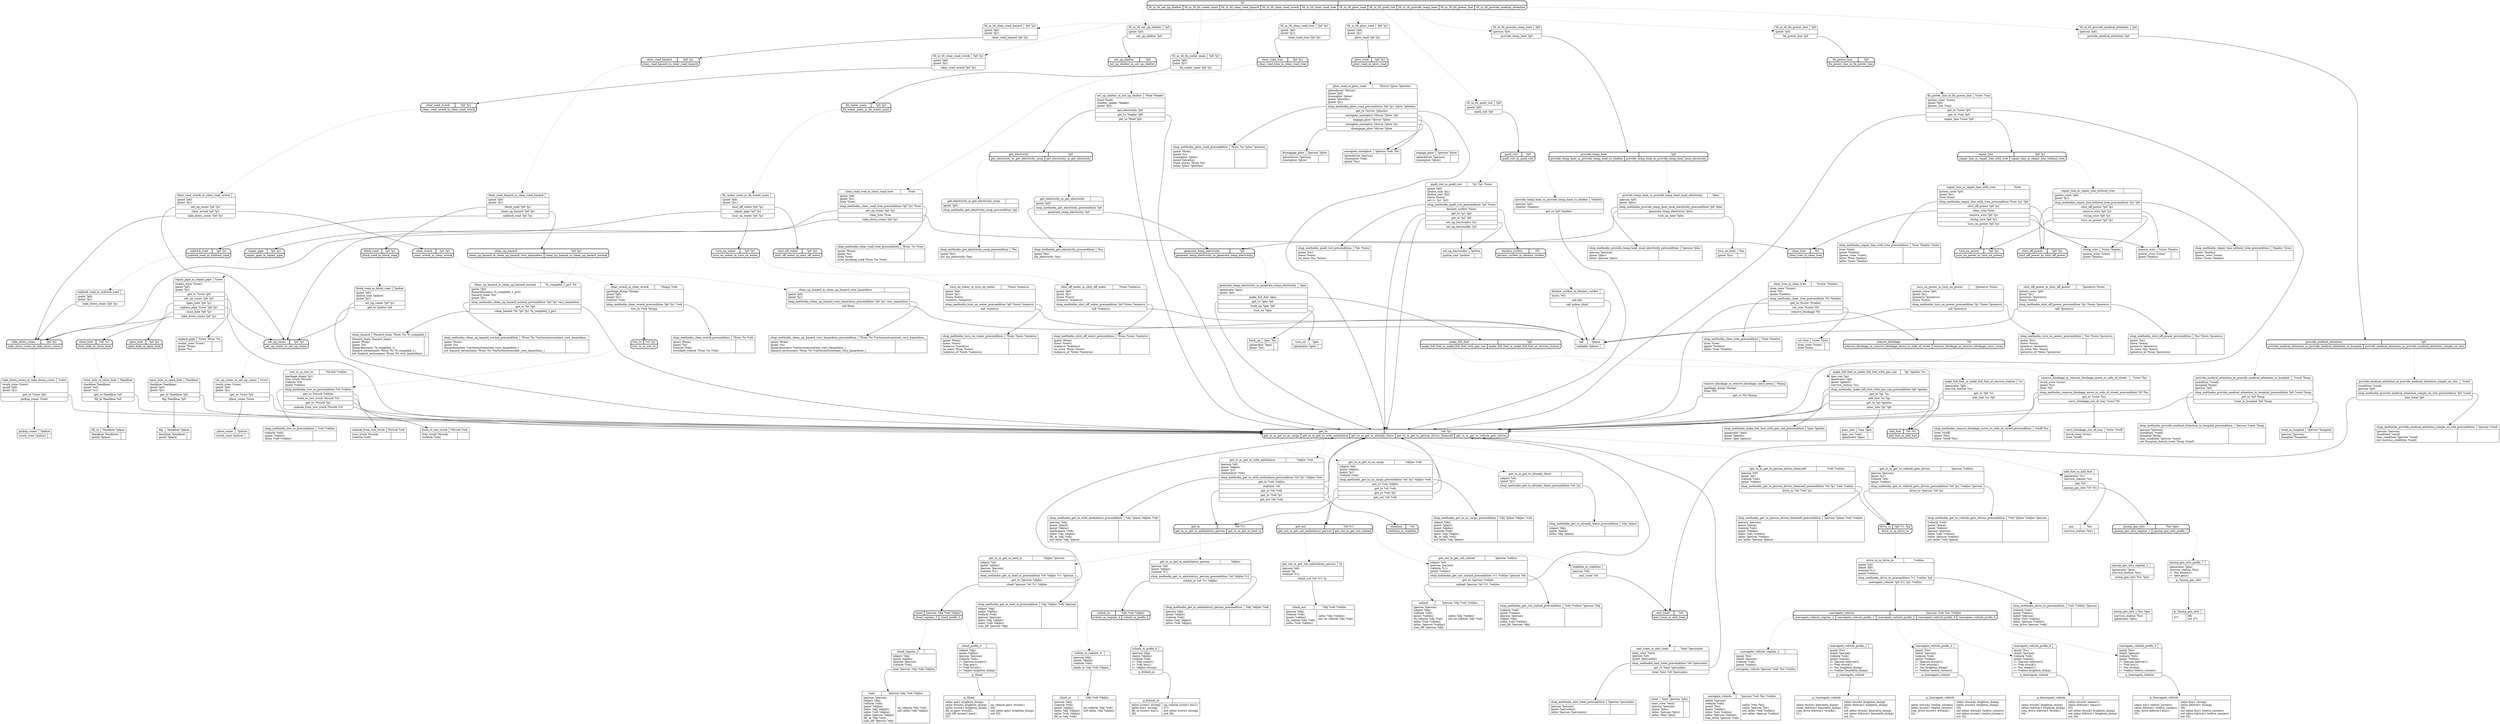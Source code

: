// Generated by Hype
digraph "somedomain" {
  nodesep=1
  ranksep=1
  // Operators
  node [shape=record]
  "navegate_snowplow" [
    label="{{\N|?person ?veh ?loc}|{(plowdriver ?person)\l(snowplow ?veh)\l(point ?loc)\l|}}"
  ]
  "engage_plow" [
    label="{{\N|?person ?plow}|{(plowdriver ?person)\l(snowplow ?plow)\l|}}"
  ]
  "disengage_plow" [
    label="{{\N|?person ?plow}|{(plowdriver ?person)\l(snowplow ?plow)\l|}}"
  ]
  "navegate_vehicle" [
    label="{{\N|?person ?veh ?loc ?vehloc}|{(adult ?person)\l(vehicle ?veh)\l(point ?loc)\l(point ?vehloc)\l(atloc ?veh ?vehloc)\l(atloc ?person ?vehloc)\l(can_drive ?person ?veh)\l|(atloc ?veh ?loc)\l(atloc ?person ?loc)\lnot (atloc ?veh ?vehloc)\lnot (atloc ?person ?vehloc)\l}}"
  ]
  "climb_in" [
    label="{{\N|?obj ?veh ?objloc}|{(person ?obj)\l(vehicle ?veh)\l(point ?objloc)\l(atloc ?obj ?objloc)\l(atloc ?veh ?objloc)\l(fit_in ?obj ?veh)\l|(in_vehicle ?obj ?veh)\lnot (atloc ?obj ?objloc)\l}}"
  ]
  "climb_out" [
    label="{{\N|?obj ?veh ?vehloc}|{(person ?obj)\l(vehicle ?veh)\l(point ?vehloc)\l(in_vehicle ?obj ?veh)\l(atloc ?veh ?vehloc)\l|(atloc ?obj ?vehloc)\lnot (in_vehicle ?obj ?veh)\l}}"
  ]
  "load" [
    label="{{\N|?person ?obj ?veh ?objloc}|{(person ?person)\l(object ?obj)\l(vehicle ?veh)\l(point ?objloc)\l(atloc ?obj ?objloc)\l(atloc ?veh ?objloc)\l(atloc ?person ?objloc)\l(fit_in ?obj ?veh)\l(can_lift ?person ?obj)\l|(in_vehicle ?obj ?veh)\lnot (atloc ?obj ?objloc)\l}}"
  ]
  "unload" [
    label="{{\N|?person ?obj ?veh ?vehloc}|{(person ?person)\l(object ?obj)\l(vehicle ?veh)\l(point ?vehloc)\l(in_vehicle ?obj ?veh)\l(atloc ?veh ?vehloc)\l(atloc ?person ?vehloc)\l(can_lift ?person ?obj)\l|(atloc ?obj ?vehloc)\lnot (in_vehicle ?obj ?veh)\l}}"
  ]
  "treat" [
    label="{{\N|?emt ?person ?ploc}|{(emt_crew ?emt)\l(person ?person)\l(point ?ploc)\l(atloc ?person ?ploc)\l(atloc ?emt ?ploc)\l|}}"
  ]
  "treat_in_hospital" [
    label="{{\N|?person ?hospital}|{(person ?person)\l(hospital ?hospital)\l|}}"
  ]
  "call" [
    label="{{\N|?place}|{(callable ?place)\l|}}"
  ]
  "remove_wire" [
    label="{{\N|?crew ?lineloc}|{(power_crew ?crew)\l(point ?lineloc)\l|}}"
  ]
  "string_wire" [
    label="{{\N|?crew ?lineloc}|{(power_crew ?crew)\l(point ?lineloc)\l|}}"
  ]
  "carry_blockage_out_of_way" [
    label="{{\N|?crew ?stuff}|{(work_crew ?crew)\l(tree ?stuff)\l|}}"
  ]
  "cut_tree" [
    label="{{\N|?crew ?tree}|{(tree_crew ?crew)\l(tree ?tree)\l|}}"
  ]
  "hook_up" [
    label="{{\N|?gen ?loc}|{(generator ?gen)\l(point ?loc)\l|}}"
  ]
  "pour_into" [
    label="{{\N|?can ?gen}|{(gas_can ?can)\l(generator ?gen)\l|}}"
  ]
  "turn_on" [
    label="{{\N|?gen}|{(generator ?gen)\l|}}"
  ]
  "pay" [
    label="{{\N|?loc}|{(service_station ?loc)\l|}}"
  ]
  "pump_gas_into" [
    label="{{\N|?loc ?gen}|{(service_station ?loc)\l(generator ?gen)\l|}}"
  ]
  "turn_on_heat" [
    label="{{\N|?loc}|{(point ?loc)\l|}}"
  ]
  "set_up_barricades" [
    label="{{\N|?police}|{(police_unit ?police)\l|}}"
  ]
  "place_cones" [
    label="{{\N|?police}|{(work_crew ?police)\l|}}"
  ]
  "pickup_cones" [
    label="{{\N|?police}|{(work_crew ?police)\l|}}"
  ]
  "hook_to_tow_truck" [
    label="{{\N|?ttruck ?veh}|{(tow_truck ?ttruck)\l(vehicle ?veh)\l|}}"
  ]
  "unhook_from_tow_truck" [
    label="{{\N|?ttruck ?veh}|{(tow_truck ?ttruck)\l(vehicle ?veh)\l|}}"
  ]
  "dig" [
    label="{{\N|?backhoe ?place}|{(backhoe ?backhoe)\l(point ?place)\l|}}"
  ]
  "fill_in" [
    label="{{\N|?backhoe ?place}|{(backhoe ?backhoe)\l(point ?place)\l|}}"
  ]
  "replace_pipe" [
    label="{{\N|?crew ?from ?to}|{(water_crew ?crew)\l(point ?from)\l(point ?to)\l|}}"
  ]
  "clean_hazard" [
    label="{{\N|?hazard_team ?from ?to ?h_compiled_1}|{(hazard_team ?hazard_team)\l(point ?from)\l(point ?to)\l(hazardousness ?h_compiled_1)\l(hazard_seriousness ?from ?to ?h_compiled_1)\lnot (hazard_seriousness ?from ?to very_hazardous)\l|}}"
  ]
  "p_1navegate_vehicle" [
    label="{{\N|}|{(atloc ttruck1 henrietta_dump)\l(atloc ttdriver1 henrietta_dump)\l(can_drive ttdriver1 ttruck1)\l(l1)\l|(atloc ttruck1 brighton_dump)\l(atloc ttdriver1 brighton_dump)\l(l2)\lnot (atloc ttruck1 henrietta_dump)\lnot (atloc ttdriver1 henrietta_dump)\lnot (l1)\l}}"
  ]
  "p_2navegate_vehicle" [
    label="{{\N|}|{(atloc wtruck1 twelve_corners)\l(atloc wcrew1 twelve_corners)\l(can_drive wcrew1 wtruck1)\l(l2)\l|(atloc wtruck1 brighton_dump)\l(atloc wcrew1 brighton_dump)\l(l3)\lnot (atloc wtruck1 twelve_corners)\lnot (atloc wcrew1 twelve_corners)\lnot (l2)\l}}"
  ]
  "p_3load" [
    label="{{\N|}|{(atloc gen1 brighton_dump)\l(atloc ttruck1 brighton_dump)\l(atloc wcrew1 brighton_dump)\l(fit_in gen1 ttruck1)\l(can_lift wcrew1 gen1)\l(l3)\l|(in_vehicle gen1 ttruck1)\l(l4)\lnot (atloc gen1 brighton_dump)\lnot (l3)\l}}"
  ]
  "p_4navegate_vehicle" [
    label="{{\N|}|{(atloc ttruck1 brighton_dump)\l(atloc ttdriver1 brighton_dump)\l(can_drive ttdriver1 ttruck1)\l(l4)\l|(atloc ttruck1 texaco1)\l(atloc ttdriver1 texaco1)\l(l5)\lnot (atloc ttruck1 brighton_dump)\lnot (atloc ttdriver1 brighton_dump)\lnot (l4)\l}}"
  ]
  "p_5navegate_vehicle" [
    label="{{\N|}|{(atloc bus1 twelve_corners)\l(atloc bdriver1 twelve_corners)\l(can_drive bdriver1 bus1)\l(l5)\l|(atloc bus1 strong)\l(atloc bdriver1 strong)\l(l6)\lnot (atloc bus1 twelve_corners)\lnot (atloc bdriver1 twelve_corners)\lnot (l5)\l}}"
  ]
  "p_6climb_in" [
    label="{{\N|}|{(atloc ccrew1 strong)\l(atloc bus1 strong)\l(fit_in ccrew1 bus1)\l(l6)\l|(in_vehicle ccrew1 bus1)\l(l7)\lnot (atloc ccrew1 strong)\lnot (l6)\l}}"
  ]
  "p_7pump_gas_into" [
    label="{{\N|}|{(l7)\l|(l8)\lnot (l7)\l}}"
  ]
  "shop_methodm_clear_road_tree_precondition" [
    label="{{\N|?from ?to ?tree}|{(point ?from)\l(point ?to)\l(tree ?tree)\l(tree_blocking_road ?from ?to ?tree)\l|}}"
  ]
  "shop_methodm_plow_road_precondition" [
    label="{{\N|?from ?to ?plow ?plowloc}|{(point ?from)\l(point ?to)\l(snowplow ?plow)\l(point ?plowloc)\l(road_snowy ?from ?to)\l(atloc ?plow ?plowloc)\l|}}"
  ]
  "shop_methodm_quell_riot_precondition" [
    label="{{\N|?loc ?town}|{(point ?loc)\l(town ?town)\l(in_town ?loc ?town)\l|}}"
  ]
  "shop_methodm_provide_temp_heat_local_electricity_precondition" [
    label="{{\N|?person ?ploc}|{(person ?person)\l(point ?ploc)\l(atloc ?person ?ploc)\l|}}"
  ]
  "shop_methodm_provide_medical_attention_in_hospital_precondition" [
    label="{{\N|?person ?cond ?hosp}|{(person ?person)\l(condition ?cond)\l(hospital ?hosp)\l(has_condition ?person ?cond)\lnot (hospital_doesnt_treat ?hosp ?cond)\l|}}"
  ]
  "shop_methodm_provide_medical_attention_simple_on_site_precondition" [
    label="{{\N|?person ?cond}|{(person ?person)\l(condition ?cond)\l(has_condition ?person ?cond)\lnot (serious_condition ?cond)\l|}}"
  ]
  "shop_methodm_clean_up_hazard_very_hazardous_precondition" [
    label="{{\N|?from ?to ?vartoconstconstant_very_hazardous_}|{(point ?from)\l(point ?to)\l(hazardousness ?vartoconstconstant_very_hazardous_)\l(hazard_seriousness ?from ?to ?vartoconstconstant_very_hazardous_)\l|}}"
  ]
  "shop_methodm_clean_up_hazard_normal_precondition" [
    label="{{\N|?from ?to ?vartoconstconstant_very_hazardous_}|{(point ?from)\l(point ?to)\l(hazardousness ?vartoconstconstant_very_hazardous_)\lnot (hazard_seriousness ?from ?to ?vartoconstconstant_very_hazardous_)\l|}}"
  ]
  "shop_methodm_get_electricity_noop_precondition" [
    label="{{\N|?loc}|{(point ?loc)\lnot (no_electricity ?loc)\l|}}"
  ]
  "shop_methodm_get_electricity_precondition" [
    label="{{\N|?loc}|{(point ?loc)\l(no_electricity ?loc)\l|}}"
  ]
  "shop_methodm_clear_wreck_precondition" [
    label="{{\N|?from ?to ?veh}|{(point ?from)\l(point ?to)\l(vehicle ?veh)\l(wrecked_vehicle ?from ?to ?veh)\l|}}"
  ]
  "shop_methodm_tow_to_precondition" [
    label="{{\N|?veh ?vehloc}|{(vehicle ?veh)\l(point ?vehloc)\l(atloc ?veh ?vehloc)\l|}}"
  ]
  "shop_methodm_clear_tree_precondition" [
    label="{{\N|?tree ?treeloc}|{(tree ?tree)\l(point ?treeloc)\l(atloc ?tree ?treeloc)\l|}}"
  ]
  "shop_methodm_remove_blockage_move_to_side_of_street_precondition" [
    label="{{\N|?stuff ?loc}|{(tree ?stuff)\l(point ?loc)\l(atloc ?stuff ?loc)\l|}}"
  ]
  "shop_methodm_make_full_fuel_with_gas_can_precondition" [
    label="{{\N|?gen ?genloc}|{(generator ?gen)\l(point ?genloc)\l(atloc ?gen ?genloc)\l|}}"
  ]
  "shop_methodm_repair_line_with_tree_precondition" [
    label="{{\N|?tree ?lineloc ?crew}|{(tree ?tree)\l(point ?lineloc)\l(power_crew ?crew)\l(atloc ?tree ?lineloc)\l(atloc ?crew ?lineloc)\l|}}"
  ]
  "shop_methodm_repair_line_without_tree_precondition" [
    label="{{\N|?lineloc ?crew}|{(point ?lineloc)\l(power_crew ?crew)\l(atloc ?crew ?lineloc)\l|}}"
  ]
  "shop_methodm_shut_off_power_precondition" [
    label="{{\N|?loc ?town ?powerco}|{(point ?loc)\l(town ?town)\l(powerco ?powerco)\l(in_town ?loc ?town)\l(powerco_of ?town ?powerco)\l|}}"
  ]
  "shop_methodm_turn_on_power_precondition" [
    label="{{\N|?loc ?town ?powerco}|{(point ?loc)\l(town ?town)\l(powerco ?powerco)\l(in_town ?loc ?town)\l(powerco_of ?town ?powerco)\l|}}"
  ]
  "shop_methodm_shut_off_water_precondition" [
    label="{{\N|?from ?town ?waterco}|{(point ?from)\l(town ?town)\l(waterco ?waterco)\l(in_town ?from ?town)\l(waterco_of ?town ?waterco)\l|}}"
  ]
  "shop_methodm_turn_on_water_precondition" [
    label="{{\N|?from ?town ?waterco}|{(point ?from)\l(town ?town)\l(waterco ?waterco)\l(in_town ?from ?town)\l(waterco_of ?town ?waterco)\l|}}"
  ]
  "shop_methodm_emt_treat_precondition" [
    label="{{\N|?person ?personloc}|{(person ?person)\l(point ?personloc)\l(atloc ?person ?personloc)\l|}}"
  ]
  "shop_methodm_get_to_already_there_precondition" [
    label="{{\N|?obj ?place}|{(object ?obj)\l(point ?place)\l(atloc ?obj ?place)\l|}}"
  ]
  "shop_methodm_get_to_person_drives_themself_precondition" [
    label="{{\N|?person ?place ?veh ?vehloc}|{(person ?person)\l(point ?place)\l(vehicle ?veh)\l(point ?vehloc)\l(atloc ?veh ?vehloc)\l(atloc ?person ?vehloc)\lnot (atloc ?person ?place)\l|}}"
  ]
  "shop_methodm_get_to_vehicle_gets_driven_precondition" [
    label="{{\N|?veh ?place ?vehloc ?person}|{(vehicle ?veh)\l(point ?place)\l(point ?vehloc)\l(person ?person)\l(atloc ?veh ?vehloc)\l(atloc ?person ?vehloc)\lnot (atloc ?veh ?place)\l|}}"
  ]
  "shop_methodm_get_to_as_cargo_precondition" [
    label="{{\N|?obj ?place ?objloc ?veh}|{(object ?obj)\l(point ?place)\l(point ?objloc)\l(vehicle ?veh)\l(atloc ?obj ?objloc)\l(fit_in ?obj ?veh)\lnot (atloc ?obj ?place)\l|}}"
  ]
  "shop_methodm_get_to_with_ambulance_precondition" [
    label="{{\N|?obj ?place ?objloc ?veh}|{(person ?obj)\l(point ?place)\l(point ?objloc)\l(ambulance ?veh)\l(atloc ?obj ?objloc)\l(fit_in ?obj ?veh)\lnot (atloc ?obj ?place)\l|}}"
  ]
  "shop_methodm_drive_to_precondition" [
    label="{{\N|?veh ?vehloc ?person}|{(vehicle ?veh)\l(point ?vehloc)\l(adult ?person)\l(atloc ?veh ?vehloc)\l(atloc ?person ?vehloc)\l(can_drive ?person ?veh)\l|}}"
  ]
  "shop_methodm_get_in_ambulatory_person_precondition" [
    label="{{\N|?obj ?objloc ?veh}|{(person ?obj)\l(point ?objloc)\l(vehicle ?veh)\l(atloc ?obj ?objloc)\l(atloc ?veh ?objloc)\l|}}"
  ]
  "shop_methodm_get_in_load_in_precondition" [
    label="{{\N|?obj ?objloc ?veh ?person}|{(object ?obj)\l(point ?objloc)\l(vehicle ?veh)\l(person ?person)\l(atloc ?obj ?objloc)\l(atloc ?veh ?objloc)\l(can_lift ?person ?obj)\l|}}"
  ]
  "shop_methodm_get_out_unload_precondition" [
    label="{{\N|?veh ?vehloc ?person ?obj}|{(vehicle ?veh)\l(point ?vehloc)\l(person ?person)\l(object ?obj)\l(atloc ?veh ?vehloc)\l(can_lift ?person ?obj)\l|}}"
  ]
  // Methods
  node [shape=Mrecord]
  "tlt" [
    style=bold
    label="{{\N|}|{<0>tlt_m_tlt_set_up_shelter|<1>tlt_m_tlt_fix_water_main|<2>tlt_m_tlt_clear_road_hazard|<3>tlt_m_tlt_clear_road_wreck|<4>tlt_m_tlt_clear_road_tree|<5>tlt_m_tlt_plow_road|<6>tlt_m_tlt_quell_riot|<7>tlt_m_tlt_provide_temp_heat|<8>tlt_m_tlt_fix_power_line|<9>tlt_m_tlt_provide_medical_attention}}"
  ]
  "tlt_m_tlt_set_up_shelter" [
    label="{{\N|?p0}|(point ?p0)\l|<0>set_up_shelter ?p0}"
  ]
  "tlt":0 -> "tlt_m_tlt_set_up_shelter" [style=dotted]
  "tlt_m_tlt_set_up_shelter":0 -> "set_up_shelter"
  "tlt_m_tlt_fix_water_main" [
    label="{{\N|?p0 ?p1}|(point ?p0)\l(point ?p1)\l|<0>fix_water_main ?p0 ?p1}"
  ]
  "tlt":1 -> "tlt_m_tlt_fix_water_main" [style=dotted]
  "tlt_m_tlt_fix_water_main":0 -> "fix_water_main"
  "tlt_m_tlt_clear_road_hazard" [
    label="{{\N|?p0 ?p1}|(point ?p0)\l(point ?p1)\l|<0>clear_road_hazard ?p0 ?p1}"
  ]
  "tlt":2 -> "tlt_m_tlt_clear_road_hazard" [style=dotted]
  "tlt_m_tlt_clear_road_hazard":0 -> "clear_road_hazard"
  "tlt_m_tlt_clear_road_wreck" [
    label="{{\N|?p0 ?p1}|(point ?p0)\l(point ?p1)\l|<0>clear_road_wreck ?p0 ?p1}"
  ]
  "tlt":3 -> "tlt_m_tlt_clear_road_wreck" [style=dotted]
  "tlt_m_tlt_clear_road_wreck":0 -> "clear_road_wreck"
  "tlt_m_tlt_clear_road_tree" [
    label="{{\N|?p0 ?p1}|(point ?p0)\l(point ?p1)\l|<0>clear_road_tree ?p0 ?p1}"
  ]
  "tlt":4 -> "tlt_m_tlt_clear_road_tree" [style=dotted]
  "tlt_m_tlt_clear_road_tree":0 -> "clear_road_tree"
  "tlt_m_tlt_plow_road" [
    label="{{\N|?p0 ?p1}|(point ?p0)\l(point ?p1)\l|<0>plow_road ?p0 ?p1}"
  ]
  "tlt":5 -> "tlt_m_tlt_plow_road" [style=dotted]
  "tlt_m_tlt_plow_road":0 -> "plow_road"
  "tlt_m_tlt_quell_riot" [
    label="{{\N|?p0}|(point ?p0)\l|<0>quell_riot ?p0}"
  ]
  "tlt":6 -> "tlt_m_tlt_quell_riot" [style=dotted]
  "tlt_m_tlt_quell_riot":0 -> "quell_riot"
  "tlt_m_tlt_provide_temp_heat" [
    label="{{\N|?p0}|(person ?p0)\l|<0>provide_temp_heat ?p0}"
  ]
  "tlt":7 -> "tlt_m_tlt_provide_temp_heat" [style=dotted]
  "tlt_m_tlt_provide_temp_heat":0 -> "provide_temp_heat"
  "tlt_m_tlt_fix_power_line" [
    label="{{\N|?p0}|(point ?p0)\l|<0>fix_power_line ?p0}"
  ]
  "tlt":8 -> "tlt_m_tlt_fix_power_line" [style=dotted]
  "tlt_m_tlt_fix_power_line":0 -> "fix_power_line"
  "tlt_m_tlt_provide_medical_attention" [
    label="{{\N|?p0}|(person ?p0)\l|<0>provide_medical_attention ?p0}"
  ]
  "tlt":9 -> "tlt_m_tlt_provide_medical_attention" [style=dotted]
  "tlt_m_tlt_provide_medical_attention":0 -> "provide_medical_attention"
  "set_up_shelter" [
    style=bold
    label="{{\N|?p0}|{<0>set_up_shelter_m_set_up_shelter}}"
  ]
  "set_up_shelter_m_set_up_shelter" [
    label="{{\N|?food ?leader}|(food ?food)\l(shelter_leader ?leader)\l(point ?p0)\l|<0>get_electricity ?p0|<1>get_to ?leader ?p0|<2>get_to ?food ?p0}"
  ]
  "set_up_shelter":0 -> "set_up_shelter_m_set_up_shelter" [style=dotted]
  "set_up_shelter_m_set_up_shelter":0 -> "get_electricity"
  "set_up_shelter_m_set_up_shelter":1 -> "get_to"
  "set_up_shelter_m_set_up_shelter":2 -> "get_to"
  "fix_water_main" [
    style=bold
    label="{{\N|?p0 ?p1}|{<0>fix_water_main_m_fix_water_main}}"
  ]
  "fix_water_main_m_fix_water_main" [
    label="{{\N|}|(point ?p0)\l(point ?p1)\l|<0>shut_off_water ?p0 ?p1|<1>repair_pipe ?p0 ?p1|<2>turn_on_water ?p0 ?p1}"
  ]
  "fix_water_main":0 -> "fix_water_main_m_fix_water_main" [style=dotted]
  "fix_water_main_m_fix_water_main":0 -> "shut_off_water"
  "fix_water_main_m_fix_water_main":1 -> "repair_pipe"
  "fix_water_main_m_fix_water_main":2 -> "turn_on_water"
  "clear_road_hazard" [
    style=bold
    label="{{\N|?p0 ?p1}|{<0>clear_road_hazard_m_clear_road_hazard}}"
  ]
  "clear_road_hazard_m_clear_road_hazard" [
    label="{{\N|}|(point ?p0)\l(point ?p1)\l|<0>block_road ?p0 ?p1|<1>clean_up_hazard ?p0 ?p1|<2>unblock_road ?p0 ?p1}"
  ]
  "clear_road_hazard":0 -> "clear_road_hazard_m_clear_road_hazard" [style=dotted]
  "clear_road_hazard_m_clear_road_hazard":0 -> "block_road"
  "clear_road_hazard_m_clear_road_hazard":1 -> "clean_up_hazard"
  "clear_road_hazard_m_clear_road_hazard":2 -> "unblock_road"
  "clear_road_wreck" [
    style=bold
    label="{{\N|?p0 ?p1}|{<0>clear_road_wreck_m_clear_road_wreck}}"
  ]
  "clear_road_wreck_m_clear_road_wreck" [
    label="{{\N|}|(point ?p0)\l(point ?p1)\l|<0>set_up_cones ?p0 ?p1|<1>clear_wreck ?p0 ?p1|<2>take_down_cones ?p0 ?p1}"
  ]
  "clear_road_wreck":0 -> "clear_road_wreck_m_clear_road_wreck" [style=dotted]
  "clear_road_wreck_m_clear_road_wreck":0 -> "set_up_cones"
  "clear_road_wreck_m_clear_road_wreck":1 -> "clear_wreck"
  "clear_road_wreck_m_clear_road_wreck":2 -> "take_down_cones"
  "clear_road_tree" [
    style=bold
    label="{{\N|?p0 ?p1}|{<0>clear_road_tree_m_clear_road_tree}}"
  ]
  "clear_road_tree_m_clear_road_tree" [
    label="{{\N|?tree}|(point ?p0)\l(point ?p1)\l(tree ?tree)\l|<0>shop_methodm_clear_road_tree_precondition ?p0 ?p1 ?tree|<1>set_up_cones ?p0 ?p1|<2>clear_tree ?tree|<3>take_down_cones ?p0 ?p1}"
  ]
  "clear_road_tree":0 -> "clear_road_tree_m_clear_road_tree" [style=dotted]
  "clear_road_tree_m_clear_road_tree":0 -> "shop_methodm_clear_road_tree_precondition"
  "clear_road_tree_m_clear_road_tree":1 -> "set_up_cones"
  "clear_road_tree_m_clear_road_tree":2 -> "clear_tree"
  "clear_road_tree_m_clear_road_tree":3 -> "take_down_cones"
  "plow_road" [
    style=bold
    label="{{\N|?p0 ?p1}|{<0>plow_road_m_plow_road}}"
  ]
  "plow_road_m_plow_road" [
    label="{{\N|?driver ?plow ?plowloc}|(plowdriver ?driver)\l(point ?p0)\l(snowplow ?plow)\l(point ?plowloc)\l(point ?p1)\l|<0>shop_methodm_plow_road_precondition ?p0 ?p1 ?plow ?plowloc|<1>get_to ?driver ?plowloc|<2>navegate_snowplow ?driver ?plow ?p0|<3>engage_plow ?driver ?plow|<4>navegate_snowplow ?driver ?plow ?p1|<5>disengage_plow ?driver ?plow}"
  ]
  "plow_road":0 -> "plow_road_m_plow_road" [style=dotted]
  "plow_road_m_plow_road":0 -> "shop_methodm_plow_road_precondition"
  "plow_road_m_plow_road":1 -> "get_to"
  "plow_road_m_plow_road":2 -> "navegate_snowplow"
  "plow_road_m_plow_road":3 -> "engage_plow"
  "plow_road_m_plow_road":4 -> "navegate_snowplow"
  "plow_road_m_plow_road":5 -> "disengage_plow"
  "quell_riot" [
    style=bold
    label="{{\N|?p0}|{<0>quell_riot_m_quell_riot}}"
  ]
  "quell_riot_m_quell_riot" [
    label="{{\N|?p1 ?p2 ?town}|(point ?p0)\l(police_unit ?p1)\l(police_unit ?p2)\l(town ?town)\lnot (= ?p1 ?p2)\l|<0>shop_methodm_quell_riot_precondition ?p0 ?town|<1>declare_curfew ?town|<2>get_to ?p1 ?p0|<3>get_to ?p2 ?p0|<4>set_up_barricades ?p1|<5>set_up_barricades ?p2}"
  ]
  "quell_riot":0 -> "quell_riot_m_quell_riot" [style=dotted]
  "quell_riot_m_quell_riot":0 -> "shop_methodm_quell_riot_precondition"
  "quell_riot_m_quell_riot":1 -> "declare_curfew"
  "quell_riot_m_quell_riot":2 -> "get_to"
  "quell_riot_m_quell_riot":3 -> "get_to"
  "quell_riot_m_quell_riot":4 -> "set_up_barricades"
  "quell_riot_m_quell_riot":5 -> "set_up_barricades"
  "provide_temp_heat" [
    style=bold
    label="{{\N|?p0}|{<0>provide_temp_heat_m_provide_temp_heat_to_shelter|<1>provide_temp_heat_m_provide_temp_heat_local_electricity}}"
  ]
  "provide_temp_heat_m_provide_temp_heat_to_shelter" [
    label="{{\N|?shelter}|(person ?p0)\l(shelter ?shelter)\l|<0>get_to ?p0 ?shelter}"
  ]
  "provide_temp_heat":0 -> "provide_temp_heat_m_provide_temp_heat_to_shelter" [style=dotted]
  "provide_temp_heat_m_provide_temp_heat_to_shelter":0 -> "get_to"
  "provide_temp_heat_m_provide_temp_heat_local_electricity" [
    label="{{\N|?ploc}|(person ?p0)\l(point ?ploc)\l|<0>shop_methodm_provide_temp_heat_local_electricity_precondition ?p0 ?ploc|<1>generate_temp_electricity ?ploc|<2>turn_on_heat ?ploc}"
  ]
  "provide_temp_heat":1 -> "provide_temp_heat_m_provide_temp_heat_local_electricity" [style=dotted]
  "provide_temp_heat_m_provide_temp_heat_local_electricity":0 -> "shop_methodm_provide_temp_heat_local_electricity_precondition"
  "provide_temp_heat_m_provide_temp_heat_local_electricity":1 -> "generate_temp_electricity"
  "provide_temp_heat_m_provide_temp_heat_local_electricity":2 -> "turn_on_heat"
  "fix_power_line" [
    style=bold
    label="{{\N|?p0}|{<0>fix_power_line_m_fix_power_line}}"
  ]
  "fix_power_line_m_fix_power_line" [
    label="{{\N|?crew ?van}|(power_crew ?crew)\l(point ?p0)\l(power_van ?van)\l|<0>get_to ?crew ?p0|<1>get_to ?van ?p0|<2>repair_line ?crew ?p0}"
  ]
  "fix_power_line":0 -> "fix_power_line_m_fix_power_line" [style=dotted]
  "fix_power_line_m_fix_power_line":0 -> "get_to"
  "fix_power_line_m_fix_power_line":1 -> "get_to"
  "fix_power_line_m_fix_power_line":2 -> "repair_line"
  "provide_medical_attention" [
    style=bold
    label="{{\N|?p0}|{<0>provide_medical_attention_m_provide_medical_attention_in_hospital|<1>provide_medical_attention_m_provide_medical_attention_simple_on_site}}"
  ]
  "provide_medical_attention_m_provide_medical_attention_in_hospital" [
    label="{{\N|?cond ?hosp}|(condition ?cond)\l(hospital ?hosp)\l(person ?p0)\l|<0>shop_methodm_provide_medical_attention_in_hospital_precondition ?p0 ?cond ?hosp|<1>get_to ?p0 ?hosp|<2>treat_in_hospital ?p0 ?hosp}"
  ]
  "provide_medical_attention":0 -> "provide_medical_attention_m_provide_medical_attention_in_hospital" [style=dotted]
  "provide_medical_attention_m_provide_medical_attention_in_hospital":0 -> "shop_methodm_provide_medical_attention_in_hospital_precondition"
  "provide_medical_attention_m_provide_medical_attention_in_hospital":1 -> "get_to"
  "provide_medical_attention_m_provide_medical_attention_in_hospital":2 -> "treat_in_hospital"
  "provide_medical_attention_m_provide_medical_attention_simple_on_site" [
    label="{{\N|?cond}|(condition ?cond)\l(person ?p0)\l|<0>shop_methodm_provide_medical_attention_simple_on_site_precondition ?p0 ?cond|<1>emt_treat ?p0}"
  ]
  "provide_medical_attention":1 -> "provide_medical_attention_m_provide_medical_attention_simple_on_site" [style=dotted]
  "provide_medical_attention_m_provide_medical_attention_simple_on_site":0 -> "shop_methodm_provide_medical_attention_simple_on_site_precondition"
  "provide_medical_attention_m_provide_medical_attention_simple_on_site":1 -> "emt_treat"
  "turn_on_power" [
    style=bold
    label="{{\N|?p0 ?p1}|{<0>turn_on_power_m_turn_on_power}}"
  ]
  "turn_on_power_m_turn_on_power" [
    label="{{\N|?powerco ?town}|(power_crew ?p0)\l(point ?p1)\l(powerco ?powerco)\l(town ?town)\l|<0>shop_methodm_turn_on_power_precondition ?p1 ?town ?powerco|<1>call ?powerco}"
  ]
  "turn_on_power":0 -> "turn_on_power_m_turn_on_power" [style=dotted]
  "turn_on_power_m_turn_on_power":0 -> "shop_methodm_turn_on_power_precondition"
  "turn_on_power_m_turn_on_power":1 -> "call"
  "clear_tree" [
    style=bold
    label="{{\N|?t0}|{<0>clear_tree_m_clear_tree}}"
  ]
  "clear_tree_m_clear_tree" [
    label="{{\N|?tcrew ?treeloc}|(tree_crew ?tcrew)\l(tree ?t0)\l(point ?treeloc)\l|<0>shop_methodm_clear_tree_precondition ?t0 ?treeloc|<1>get_to ?tcrew ?treeloc|<2>cut_tree ?tcrew ?t0|<3>remove_blockage ?t0}"
  ]
  "clear_tree":0 -> "clear_tree_m_clear_tree" [style=dotted]
  "clear_tree_m_clear_tree":0 -> "shop_methodm_clear_tree_precondition"
  "clear_tree_m_clear_tree":1 -> "get_to"
  "clear_tree_m_clear_tree":2 -> "cut_tree"
  "clear_tree_m_clear_tree":3 -> "remove_blockage"
  "close_hole" [
    style=bold
    label="{{\N|?u0 ?u1}|{<0>close_hole_m_close_hole}}"
  ]
  "close_hole_m_close_hole" [
    label="{{\N|?backhoe}|(backhoe ?backhoe)\l(point ?u0)\l(point ?u1)\l|<0>get_to ?backhoe ?u0|<1>fill_in ?backhoe ?u0}"
  ]
  "close_hole":0 -> "close_hole_m_close_hole" [style=dotted]
  "close_hole_m_close_hole":0 -> "get_to"
  "close_hole_m_close_hole":1 -> "fill_in"
  "clear_wreck" [
    style=bold
    label="{{\N|?p0 ?p1}|{<0>clear_wreck_m_clear_wreck}}"
  ]
  "clear_wreck_m_clear_wreck" [
    label="{{\N|?dump ?veh}|(garbage_dump ?dump)\l(point ?p0)\l(point ?p1)\l(vehicle ?veh)\l|<0>shop_methodm_clear_wreck_precondition ?p0 ?p1 ?veh|<1>tow_to ?veh ?dump}"
  ]
  "clear_wreck":0 -> "clear_wreck_m_clear_wreck" [style=dotted]
  "clear_wreck_m_clear_wreck":0 -> "shop_methodm_clear_wreck_precondition"
  "clear_wreck_m_clear_wreck":1 -> "tow_to"
  "set_up_cones" [
    style=bold
    label="{{\N|?p0 ?p1}|{<0>set_up_cones_m_set_up_cones}}"
  ]
  "set_up_cones_m_set_up_cones" [
    label="{{\N|?crew}|(work_crew ?crew)\l(point ?p0)\l(point ?p1)\l|<0>get_to ?crew ?p0|<1>place_cones ?crew}"
  ]
  "set_up_cones":0 -> "set_up_cones_m_set_up_cones" [style=dotted]
  "set_up_cones_m_set_up_cones":0 -> "get_to"
  "set_up_cones_m_set_up_cones":1 -> "place_cones"
  "get_in" [
    style=bold
    label="{{\N|?o0 ?v1}|{<0>get_in_m_get_in_ambulatory_person|<1>get_in_m_get_in_load_in}}"
  ]
  "get_in_m_get_in_ambulatory_person" [
    label="{{\N|?objloc}|(person ?o0)\l(point ?objloc)\l(vehicle ?v1)\l|<0>shop_methodm_get_in_ambulatory_person_precondition ?o0 ?objloc ?v1|<1>cclimb_in ?o0 ?v1 ?objloc}"
  ]
  "get_in":0 -> "get_in_m_get_in_ambulatory_person" [style=dotted]
  "get_in_m_get_in_ambulatory_person":0 -> "shop_methodm_get_in_ambulatory_person_precondition"
  "get_in_m_get_in_ambulatory_person":1 -> "cclimb_in"
  "get_in_m_get_in_load_in" [
    label="{{\N|?objloc ?person}|(object ?o0)\l(point ?objloc)\l(person ?person)\l(vehicle ?v1)\l|<0>shop_methodm_get_in_load_in_precondition ?o0 ?objloc ?v1 ?person|<1>get_to ?person ?objloc|<2>cload ?person ?o0 ?v1 ?objloc}"
  ]
  "get_in":1 -> "get_in_m_get_in_load_in" [style=dotted]
  "get_in_m_get_in_load_in":0 -> "shop_methodm_get_in_load_in_precondition"
  "get_in_m_get_in_load_in":1 -> "get_to"
  "get_in_m_get_in_load_in":2 -> "cload"
  "get_to" [
    style=bold
    label="{{\N|?o0 ?p1}|{<0>get_to_m_get_to_as_cargo|<1>get_to_m_get_to_with_ambulance|<2>get_to_m_get_to_already_there|<3>get_to_m_get_to_person_drives_themself|<4>get_to_m_get_to_vehicle_gets_driven}}"
  ]
  "get_to_m_get_to_as_cargo" [
    label="{{\N|?objloc ?veh}|(object ?o0)\l(point ?objloc)\l(point ?p1)\l(vehicle ?veh)\l|<0>shop_methodm_get_to_as_cargo_precondition ?o0 ?p1 ?objloc ?veh|<1>get_to ?veh ?objloc|<2>get_in ?o0 ?veh|<3>get_to ?veh ?p1|<4>get_out ?o0 ?veh}"
  ]
  "get_to":0 -> "get_to_m_get_to_as_cargo" [style=dotted]
  "get_to_m_get_to_as_cargo":0 -> "shop_methodm_get_to_as_cargo_precondition"
  "get_to_m_get_to_as_cargo":1 -> "get_to"
  "get_to_m_get_to_as_cargo":2 -> "get_in"
  "get_to_m_get_to_as_cargo":3 -> "get_to"
  "get_to_m_get_to_as_cargo":4 -> "get_out"
  "get_to_m_get_to_with_ambulance" [
    label="{{\N|?objloc ?veh}|(person ?o0)\l(point ?objloc)\l(point ?p1)\l(ambulance ?veh)\l|<0>shop_methodm_get_to_with_ambulance_precondition ?o0 ?p1 ?objloc ?veh|<1>get_to ?veh ?objloc|<2>stabilize ?o0|<3>get_in ?o0 ?veh|<4>get_to ?veh ?p1|<5>get_out ?o0 ?veh}"
  ]
  "get_to":1 -> "get_to_m_get_to_with_ambulance" [style=dotted]
  "get_to_m_get_to_with_ambulance":0 -> "shop_methodm_get_to_with_ambulance_precondition"
  "get_to_m_get_to_with_ambulance":1 -> "get_to"
  "get_to_m_get_to_with_ambulance":2 -> "stabilize"
  "get_to_m_get_to_with_ambulance":3 -> "get_in"
  "get_to_m_get_to_with_ambulance":4 -> "get_to"
  "get_to_m_get_to_with_ambulance":5 -> "get_out"
  "get_to_m_get_to_already_there" [
    label="{{\N|}|(object ?o0)\l(point ?p1)\l|<0>shop_methodm_get_to_already_there_precondition ?o0 ?p1}"
  ]
  "get_to":2 -> "get_to_m_get_to_already_there" [style=dotted]
  "get_to_m_get_to_already_there":0 -> "shop_methodm_get_to_already_there_precondition"
  "get_to_m_get_to_person_drives_themself" [
    label="{{\N|?veh ?vehloc}|(person ?o0)\l(point ?p1)\l(vehicle ?veh)\l(point ?vehloc)\l|<0>shop_methodm_get_to_person_drives_themself_precondition ?o0 ?p1 ?veh ?vehloc|<1>drive_to ?o0 ?veh ?p1}"
  ]
  "get_to":3 -> "get_to_m_get_to_person_drives_themself" [style=dotted]
  "get_to_m_get_to_person_drives_themself":0 -> "shop_methodm_get_to_person_drives_themself_precondition"
  "get_to_m_get_to_person_drives_themself":1 -> "drive_to"
  "get_to_m_get_to_vehicle_gets_driven" [
    label="{{\N|?person ?vehloc}|(person ?person)\l(point ?p1)\l(vehicle ?o0)\l(point ?vehloc)\l|<0>shop_methodm_get_to_vehicle_gets_driven_precondition ?o0 ?p1 ?vehloc ?person|<1>drive_to ?person ?o0 ?p1}"
  ]
  "get_to":4 -> "get_to_m_get_to_vehicle_gets_driven" [style=dotted]
  "get_to_m_get_to_vehicle_gets_driven":0 -> "shop_methodm_get_to_vehicle_gets_driven_precondition"
  "get_to_m_get_to_vehicle_gets_driven":1 -> "drive_to"
  "remove_blockage" [
    style=bold
    label="{{\N|?t0}|{<0>remove_blockage_m_remove_blockage_move_to_side_of_street|<1>remove_blockage_m_remove_blockage_carry_away}}"
  ]
  "remove_blockage_m_remove_blockage_move_to_side_of_street" [
    label="{{\N|?crew ?loc}|(work_crew ?crew)\l(point ?loc)\l(tree ?t0)\l|<0>shop_methodm_remove_blockage_move_to_side_of_street_precondition ?t0 ?loc|<1>get_to ?crew ?loc|<2>carry_blockage_out_of_way ?crew ?t0}"
  ]
  "remove_blockage":0 -> "remove_blockage_m_remove_blockage_move_to_side_of_street" [style=dotted]
  "remove_blockage_m_remove_blockage_move_to_side_of_street":0 -> "shop_methodm_remove_blockage_move_to_side_of_street_precondition"
  "remove_blockage_m_remove_blockage_move_to_side_of_street":1 -> "get_to"
  "remove_blockage_m_remove_blockage_move_to_side_of_street":2 -> "carry_blockage_out_of_way"
  "remove_blockage_m_remove_blockage_carry_away" [
    label="{{\N|?dump}|(garbage_dump ?dump)\l(tree ?t0)\l|<0>get_to ?t0 ?dump}"
  ]
  "remove_blockage":1 -> "remove_blockage_m_remove_blockage_carry_away" [style=dotted]
  "remove_blockage_m_remove_blockage_carry_away":0 -> "get_to"
  "block_road" [
    style=bold
    label="{{\N|?p0 ?p1}|{<0>block_road_m_block_road}}"
  ]
  "block_road_m_block_road" [
    label="{{\N|?police}|(point ?p0)\l(police_unit ?police)\l(point ?p1)\l|<0>set_up_cones ?p0 ?p1|<1>get_to ?police ?p0}"
  ]
  "block_road":0 -> "block_road_m_block_road" [style=dotted]
  "block_road_m_block_road":0 -> "set_up_cones"
  "block_road_m_block_road":1 -> "get_to"
  "take_down_cones" [
    style=bold
    label="{{\N|?p0 ?p1}|{<0>take_down_cones_m_take_down_cones}}"
  ]
  "take_down_cones_m_take_down_cones" [
    label="{{\N|?crew}|(work_crew ?crew)\l(point ?p0)\l(point ?p1)\l|<0>get_to ?crew ?p0|<1>pickup_cones ?crew}"
  ]
  "take_down_cones":0 -> "take_down_cones_m_take_down_cones" [style=dotted]
  "take_down_cones_m_take_down_cones":0 -> "get_to"
  "take_down_cones_m_take_down_cones":1 -> "pickup_cones"
  "shut_off_power" [
    style=bold
    label="{{\N|?p0 ?p1}|{<0>shut_off_power_m_shut_off_power}}"
  ]
  "shut_off_power_m_shut_off_power" [
    label="{{\N|?powerco ?town}|(power_crew ?p0)\l(point ?p1)\l(powerco ?powerco)\l(town ?town)\l|<0>shop_methodm_shut_off_power_precondition ?p1 ?town ?powerco|<1>call ?powerco}"
  ]
  "shut_off_power":0 -> "shut_off_power_m_shut_off_power" [style=dotted]
  "shut_off_power_m_shut_off_power":0 -> "shop_methodm_shut_off_power_precondition"
  "shut_off_power_m_shut_off_power":1 -> "call"
  "open_hole" [
    style=bold
    label="{{\N|?p0 ?p1}|{<0>open_hole_m_open_hole}}"
  ]
  "open_hole_m_open_hole" [
    label="{{\N|?backhoe}|(backhoe ?backhoe)\l(point ?p0)\l(point ?p1)\l|<0>get_to ?backhoe ?p0|<1>dig ?backhoe ?p0}"
  ]
  "open_hole":0 -> "open_hole_m_open_hole" [style=dotted]
  "open_hole_m_open_hole":0 -> "get_to"
  "open_hole_m_open_hole":1 -> "dig"
  "declare_curfew" [
    style=bold
    label="{{\N|?t0}|{<0>declare_curfew_m_declare_curfew}}"
  ]
  "declare_curfew_m_declare_curfew" [
    label="{{\N|}|(town ?t0)\l|<0>call ebs|<1>call police_chief}"
  ]
  "declare_curfew":0 -> "declare_curfew_m_declare_curfew" [style=dotted]
  "declare_curfew_m_declare_curfew":0 -> "call"
  "declare_curfew_m_declare_curfew":1 -> "call"
  "turn_on_water" [
    style=bold
    label="{{\N|?p0 ?p1}|{<0>turn_on_water_m_turn_on_water}}"
  ]
  "turn_on_water_m_turn_on_water" [
    label="{{\N|?town ?waterco}|(point ?p0)\l(point ?p1)\l(town ?town)\l(waterco ?waterco)\l|<0>shop_methodm_turn_on_water_precondition ?p0 ?town ?waterco|<1>call ?waterco}"
  ]
  "turn_on_water":0 -> "turn_on_water_m_turn_on_water" [style=dotted]
  "turn_on_water_m_turn_on_water":0 -> "shop_methodm_turn_on_water_precondition"
  "turn_on_water_m_turn_on_water":1 -> "call"
  "shut_off_water" [
    style=bold
    label="{{\N|?p0 ?p1}|{<0>shut_off_water_m_shut_off_water}}"
  ]
  "shut_off_water_m_shut_off_water" [
    label="{{\N|?town ?waterco}|(point ?p0)\l(point ?p1)\l(town ?town)\l(waterco ?waterco)\l|<0>shop_methodm_shut_off_water_precondition ?p0 ?town ?waterco|<1>call ?waterco}"
  ]
  "shut_off_water":0 -> "shut_off_water_m_shut_off_water" [style=dotted]
  "shut_off_water_m_shut_off_water":0 -> "shop_methodm_shut_off_water_precondition"
  "shut_off_water_m_shut_off_water":1 -> "call"
  "clean_up_hazard" [
    style=bold
    label="{{\N|?p0 ?p1}|{<0>clean_up_hazard_m_clean_up_hazard_very_hazardous|<1>clean_up_hazard_m_clean_up_hazard_normal}}"
  ]
  "clean_up_hazard_m_clean_up_hazard_very_hazardous" [
    label="{{\N|}|(point ?p0)\l(point ?p1)\l|<0>shop_methodm_clean_up_hazard_very_hazardous_precondition ?p0 ?p1 very_hazardous|<1>call fema}"
  ]
  "clean_up_hazard":0 -> "clean_up_hazard_m_clean_up_hazard_very_hazardous" [style=dotted]
  "clean_up_hazard_m_clean_up_hazard_very_hazardous":0 -> "shop_methodm_clean_up_hazard_very_hazardous_precondition"
  "clean_up_hazard_m_clean_up_hazard_very_hazardous":1 -> "call"
  "clean_up_hazard_m_clean_up_hazard_normal" [
    label="{{\N|?h_compiled_1_ps3 ?ht}|(point ?p0)\l(hazardousness ?h_compiled_1_ps3)\l(hazard_team ?ht)\l(point ?p1)\l|<0>shop_methodm_clean_up_hazard_normal_precondition ?p0 ?p1 very_hazardous|<1>get_to ?ht ?p0|<2>clean_hazard ?ht ?p0 ?p1 ?h_compiled_1_ps3}"
  ]
  "clean_up_hazard":1 -> "clean_up_hazard_m_clean_up_hazard_normal" [style=dotted]
  "clean_up_hazard_m_clean_up_hazard_normal":0 -> "shop_methodm_clean_up_hazard_normal_precondition"
  "clean_up_hazard_m_clean_up_hazard_normal":1 -> "get_to"
  "clean_up_hazard_m_clean_up_hazard_normal":2 -> "clean_hazard"
  "drive_to" [
    style=bold
    label="{{\N|?p0 ?v1 ?p2}|{<0>drive_to_m_drive_to}}"
  ]
  "drive_to_m_drive_to" [
    label="{{\N|?vehloc}|(point ?p2)\l(adult ?p0)\l(vehicle ?v1)\l(point ?vehloc)\l|<0>shop_methodm_drive_to_precondition ?v1 ?vehloc ?p0|<1>cnavegate_vehicle ?p0 ?v1 ?p2 ?vehloc}"
  ]
  "drive_to":0 -> "drive_to_m_drive_to" [style=dotted]
  "drive_to_m_drive_to":0 -> "shop_methodm_drive_to_precondition"
  "drive_to_m_drive_to":1 -> "cnavegate_vehicle"
  "stabilize" [
    style=bold
    label="{{\N|?o0}|{<0>stabilize_m_stabilize}}"
  ]
  "stabilize_m_stabilize" [
    label="{{\N|}|(person ?o0)\l|<0>emt_treat ?o0}"
  ]
  "stabilize":0 -> "stabilize_m_stabilize" [style=dotted]
  "stabilize_m_stabilize":0 -> "emt_treat"
  "unblock_road" [
    style=bold
    label="{{\N|?p0 ?p1}|{<0>unblock_road_m_unblock_road}}"
  ]
  "unblock_road_m_unblock_road" [
    label="{{\N|}|(point ?p0)\l(point ?p1)\l|<0>take_down_cones ?p0 ?p1}"
  ]
  "unblock_road":0 -> "unblock_road_m_unblock_road" [style=dotted]
  "unblock_road_m_unblock_road":0 -> "take_down_cones"
  "tow_to" [
    style=bold
    label="{{\N|?v0 ?g1}|{<0>tow_to_m_tow_to}}"
  ]
  "tow_to_m_tow_to" [
    label="{{\N|?ttruck ?vehloc}|(garbage_dump ?g1)\l(tow_truck ?ttruck)\l(vehicle ?v0)\l(point ?vehloc)\l|<0>shop_methodm_tow_to_precondition ?v0 ?vehloc|<1>get_to ?ttruck ?vehloc|<2>hook_to_tow_truck ?ttruck ?v0|<3>get_to ?ttruck ?g1|<4>unhook_from_tow_truck ?ttruck ?v0}"
  ]
  "tow_to":0 -> "tow_to_m_tow_to" [style=dotted]
  "tow_to_m_tow_to":0 -> "shop_methodm_tow_to_precondition"
  "tow_to_m_tow_to":1 -> "get_to"
  "tow_to_m_tow_to":2 -> "hook_to_tow_truck"
  "tow_to_m_tow_to":3 -> "get_to"
  "tow_to_m_tow_to":4 -> "unhook_from_tow_truck"
  "repair_line" [
    style=bold
    label="{{\N|?p0 ?p1}|{<0>repair_line_m_repair_line_with_tree|<1>repair_line_m_repair_line_without_tree}}"
  ]
  "repair_line_m_repair_line_with_tree" [
    label="{{\N|?tree}|(power_crew ?p0)\l(point ?p1)\l(tree ?tree)\l|<0>shop_methodm_repair_line_with_tree_precondition ?tree ?p1 ?p0|<1>shut_off_power ?p0 ?p1|<2>clear_tree ?tree|<3>remove_wire ?p0 ?p1|<4>string_wire ?p0 ?p1|<5>turn_on_power ?p0 ?p1}"
  ]
  "repair_line":0 -> "repair_line_m_repair_line_with_tree" [style=dotted]
  "repair_line_m_repair_line_with_tree":0 -> "shop_methodm_repair_line_with_tree_precondition"
  "repair_line_m_repair_line_with_tree":1 -> "shut_off_power"
  "repair_line_m_repair_line_with_tree":2 -> "clear_tree"
  "repair_line_m_repair_line_with_tree":3 -> "remove_wire"
  "repair_line_m_repair_line_with_tree":4 -> "string_wire"
  "repair_line_m_repair_line_with_tree":5 -> "turn_on_power"
  "repair_line_m_repair_line_without_tree" [
    label="{{\N|}|(power_crew ?p0)\l(point ?p1)\l|<0>shop_methodm_repair_line_without_tree_precondition ?p1 ?p0|<1>shut_off_power ?p0 ?p1|<2>remove_wire ?p0 ?p1|<3>string_wire ?p0 ?p1|<4>turn_on_power ?p0 ?p1}"
  ]
  "repair_line":1 -> "repair_line_m_repair_line_without_tree" [style=dotted]
  "repair_line_m_repair_line_without_tree":0 -> "shop_methodm_repair_line_without_tree_precondition"
  "repair_line_m_repair_line_without_tree":1 -> "shut_off_power"
  "repair_line_m_repair_line_without_tree":2 -> "remove_wire"
  "repair_line_m_repair_line_without_tree":3 -> "string_wire"
  "repair_line_m_repair_line_without_tree":4 -> "turn_on_power"
  "add_fuel" [
    style=bold
    label="{{\N|?s0 ?o1}|{<0>add_fuel_m_add_fuel}}"
  ]
  "add_fuel_m_add_fuel" [
    label="{{\N|}|(generator ?o1)\l(service_station ?s0)\l|<0>pay ?s0|<1>cpump_gas_into ?s0 ?o1}"
  ]
  "add_fuel":0 -> "add_fuel_m_add_fuel" [style=dotted]
  "add_fuel_m_add_fuel":0 -> "pay"
  "add_fuel_m_add_fuel":1 -> "cpump_gas_into"
  "get_out" [
    style=bold
    label="{{\N|?o0 ?v1}|{<0>get_out_m_get_out_ambulatory_person|<1>get_out_m_get_out_unload}}"
  ]
  "get_out_m_get_out_ambulatory_person" [
    label="{{\N|?p}|(person ?o0)\l(point ?p)\l(vehicle ?v1)\l|<0>climb_out ?o0 ?v1 ?p}"
  ]
  "get_out":0 -> "get_out_m_get_out_ambulatory_person" [style=dotted]
  "get_out_m_get_out_ambulatory_person":0 -> "climb_out"
  "get_out_m_get_out_unload" [
    label="{{\N|?person ?vehloc}|(object ?o0)\l(person ?person)\l(vehicle ?v1)\l(point ?vehloc)\l|<0>shop_methodm_get_out_unload_precondition ?v1 ?vehloc ?person ?o0|<1>get_to ?person ?vehloc|<2>unload ?person ?o0 ?v1 ?vehloc}"
  ]
  "get_out":1 -> "get_out_m_get_out_unload" [style=dotted]
  "get_out_m_get_out_unload":0 -> "shop_methodm_get_out_unload_precondition"
  "get_out_m_get_out_unload":1 -> "get_to"
  "get_out_m_get_out_unload":2 -> "unload"
  "repair_pipe" [
    style=bold
    label="{{\N|?p0 ?p1}|{<0>repair_pipe_m_repair_pipe}}"
  ]
  "repair_pipe_m_repair_pipe" [
    label="{{\N|?crew}|(water_crew ?crew)\l(point ?p0)\l(point ?p1)\l|<0>get_to ?crew ?p0|<1>set_up_cones ?p0 ?p1|<2>open_hole ?p0 ?p1|<3>replace_pipe ?crew ?p0 ?p1|<4>close_hole ?p0 ?p1|<5>take_down_cones ?p0 ?p1}"
  ]
  "repair_pipe":0 -> "repair_pipe_m_repair_pipe" [style=dotted]
  "repair_pipe_m_repair_pipe":0 -> "get_to"
  "repair_pipe_m_repair_pipe":1 -> "set_up_cones"
  "repair_pipe_m_repair_pipe":2 -> "open_hole"
  "repair_pipe_m_repair_pipe":3 -> "replace_pipe"
  "repair_pipe_m_repair_pipe":4 -> "close_hole"
  "repair_pipe_m_repair_pipe":5 -> "take_down_cones"
  "get_electricity" [
    style=bold
    label="{{\N|?p0}|{<0>get_electricity_m_get_electricity_noop|<1>get_electricity_m_get_electricity}}"
  ]
  "get_electricity_m_get_electricity_noop" [
    label="{{\N|}|(point ?p0)\l|<0>shop_methodm_get_electricity_noop_precondition ?p0}"
  ]
  "get_electricity":0 -> "get_electricity_m_get_electricity_noop" [style=dotted]
  "get_electricity_m_get_electricity_noop":0 -> "shop_methodm_get_electricity_noop_precondition"
  "get_electricity_m_get_electricity" [
    label="{{\N|}|(point ?p0)\l|<0>shop_methodm_get_electricity_precondition ?p0|<1>generate_temp_electricity ?p0}"
  ]
  "get_electricity":1 -> "get_electricity_m_get_electricity" [style=dotted]
  "get_electricity_m_get_electricity":0 -> "shop_methodm_get_electricity_precondition"
  "get_electricity_m_get_electricity":1 -> "generate_temp_electricity"
  "generate_temp_electricity" [
    style=bold
    label="{{\N|?p0}|{<0>generate_temp_electricity_m_generate_temp_electricity}}"
  ]
  "generate_temp_electricity_m_generate_temp_electricity" [
    label="{{\N|?gen}|(generator ?gen)\l(point ?p0)\l|<0>make_full_fuel ?gen|<1>get_to ?gen ?p0|<2>hook_up ?gen ?p0|<3>turn_on ?gen}"
  ]
  "generate_temp_electricity":0 -> "generate_temp_electricity_m_generate_temp_electricity" [style=dotted]
  "generate_temp_electricity_m_generate_temp_electricity":0 -> "make_full_fuel"
  "generate_temp_electricity_m_generate_temp_electricity":1 -> "get_to"
  "generate_temp_electricity_m_generate_temp_electricity":2 -> "hook_up"
  "generate_temp_electricity_m_generate_temp_electricity":3 -> "turn_on"
  "emt_treat" [
    style=bold
    label="{{\N|?o0}|{<0>emt_treat_m_emt_treat}}"
  ]
  "emt_treat_m_emt_treat" [
    label="{{\N|?emt ?personloc}|(emt_crew ?emt)\l(person ?o0)\l(point ?personloc)\l|<0>shop_methodm_emt_treat_precondition ?o0 ?personloc|<1>get_to ?emt ?personloc|<2>treat ?emt ?o0 ?personloc}"
  ]
  "emt_treat":0 -> "emt_treat_m_emt_treat" [style=dotted]
  "emt_treat_m_emt_treat":0 -> "shop_methodm_emt_treat_precondition"
  "emt_treat_m_emt_treat":1 -> "get_to"
  "emt_treat_m_emt_treat":2 -> "treat"
  "make_full_fuel" [
    style=bold
    label="{{\N|?g0}|{<0>make_full_fuel_m_make_full_fuel_with_gas_can|<1>make_full_fuel_m_make_full_fuel_at_service_station}}"
  ]
  "make_full_fuel_m_make_full_fuel_with_gas_can" [
    label="{{\N|?gc ?genloc ?ss}|(gas_can ?gc)\l(generator ?g0)\l(point ?genloc)\l(service_station ?ss)\l|<0>shop_methodm_make_full_fuel_with_gas_can_precondition ?g0 ?genloc|<1>get_to ?gc ?ss|<2>add_fuel ?ss ?gc|<3>get_to ?gc ?genloc|<4>pour_into ?gc ?g0}"
  ]
  "make_full_fuel":0 -> "make_full_fuel_m_make_full_fuel_with_gas_can" [style=dotted]
  "make_full_fuel_m_make_full_fuel_with_gas_can":0 -> "shop_methodm_make_full_fuel_with_gas_can_precondition"
  "make_full_fuel_m_make_full_fuel_with_gas_can":1 -> "get_to"
  "make_full_fuel_m_make_full_fuel_with_gas_can":2 -> "add_fuel"
  "make_full_fuel_m_make_full_fuel_with_gas_can":3 -> "get_to"
  "make_full_fuel_m_make_full_fuel_with_gas_can":4 -> "pour_into"
  "make_full_fuel_m_make_full_fuel_at_service_station" [
    label="{{\N|?ss}|(generator ?g0)\l(service_station ?ss)\l|<0>get_to ?g0 ?ss|<1>add_fuel ?ss ?g0}"
  ]
  "make_full_fuel":1 -> "make_full_fuel_m_make_full_fuel_at_service_station" [style=dotted]
  "make_full_fuel_m_make_full_fuel_at_service_station":0 -> "get_to"
  "make_full_fuel_m_make_full_fuel_at_service_station":1 -> "add_fuel"
  "cnavegate_vehicle" [
    style=bold
    label="{{\N|?person ?veh ?loc ?vehloc}|{<0>cnavegate_vehicle_regular_2|<1>cnavegate_vehicle_prefix_1|<2>cnavegate_vehicle_prefix_2|<3>cnavegate_vehicle_prefix_4|<4>cnavegate_vehicle_prefix_5}}"
  ]
  "cnavegate_vehicle_regular_2" [
    label="{{\N|}|(point ?loc)\l(adult ?person)\l(vehicle ?veh)\l(point ?vehloc)\l|<0>navegate_vehicle ?person ?veh ?loc ?vehloc}"
  ]
  "cnavegate_vehicle":0 -> "cnavegate_vehicle_regular_2" [style=dotted]
  "cnavegate_vehicle_regular_2":0 -> "navegate_vehicle"
  "cnavegate_vehicle_prefix_1" [
    label="{{\N|}|(point ?loc)\l(adult ?person)\l(vehicle ?veh)\l(point ?vehloc)\l(= ?person ttdriver1)\l(= ?veh ttruck1)\l(= ?loc brighton_dump)\l(= ?vehloc henrietta_dump)\l|<0>p_1navegate_vehicle}"
  ]
  "cnavegate_vehicle":1 -> "cnavegate_vehicle_prefix_1" [style=dotted]
  "cnavegate_vehicle_prefix_1":0 -> "p_1navegate_vehicle"
  "cnavegate_vehicle_prefix_2" [
    label="{{\N|}|(point ?loc)\l(adult ?person)\l(vehicle ?veh)\l(point ?vehloc)\l(= ?person wcrew1)\l(= ?veh wtruck1)\l(= ?loc brighton_dump)\l(= ?vehloc twelve_corners)\l|<0>p_2navegate_vehicle}"
  ]
  "cnavegate_vehicle":2 -> "cnavegate_vehicle_prefix_2" [style=dotted]
  "cnavegate_vehicle_prefix_2":0 -> "p_2navegate_vehicle"
  "cnavegate_vehicle_prefix_4" [
    label="{{\N|}|(point ?loc)\l(adult ?person)\l(vehicle ?veh)\l(point ?vehloc)\l(= ?person ttdriver1)\l(= ?veh ttruck1)\l(= ?loc texaco1)\l(= ?vehloc brighton_dump)\l|<0>p_4navegate_vehicle}"
  ]
  "cnavegate_vehicle":3 -> "cnavegate_vehicle_prefix_4" [style=dotted]
  "cnavegate_vehicle_prefix_4":0 -> "p_4navegate_vehicle"
  "cnavegate_vehicle_prefix_5" [
    label="{{\N|}|(point ?loc)\l(adult ?person)\l(vehicle ?veh)\l(point ?vehloc)\l(= ?person bdriver1)\l(= ?veh bus1)\l(= ?loc strong)\l(= ?vehloc twelve_corners)\l|<0>p_5navegate_vehicle}"
  ]
  "cnavegate_vehicle":4 -> "cnavegate_vehicle_prefix_5" [style=dotted]
  "cnavegate_vehicle_prefix_5":0 -> "p_5navegate_vehicle"
  "cclimb_in" [
    style=bold
    label="{{\N|?obj ?veh ?objloc}|{<0>cclimb_in_regular_4|<1>cclimb_in_prefix_6}}"
  ]
  "cclimb_in_regular_4" [
    label="{{\N|}|(person ?obj)\l(point ?objloc)\l(vehicle ?veh)\l|<0>climb_in ?obj ?veh ?objloc}"
  ]
  "cclimb_in":0 -> "cclimb_in_regular_4" [style=dotted]
  "cclimb_in_regular_4":0 -> "climb_in"
  "cclimb_in_prefix_6" [
    label="{{\N|}|(person ?obj)\l(point ?objloc)\l(vehicle ?veh)\l(= ?obj ccrew1)\l(= ?veh bus1)\l(= ?objloc strong)\l|<0>p_6climb_in}"
  ]
  "cclimb_in":1 -> "cclimb_in_prefix_6" [style=dotted]
  "cclimb_in_prefix_6":0 -> "p_6climb_in"
  "cpump_gas_into" [
    style=bold
    label="{{\N|?loc ?gen}|{<0>cpump_gas_into_regular_1|<1>cpump_gas_into_prefix_7}}"
  ]
  "cpump_gas_into_regular_1" [
    label="{{\N|}|(generator ?gen)\l(service_station ?loc)\l|<0>pump_gas_into ?loc ?gen}"
  ]
  "cpump_gas_into":0 -> "cpump_gas_into_regular_1" [style=dotted]
  "cpump_gas_into_regular_1":0 -> "pump_gas_into"
  "cpump_gas_into_prefix_7" [
    label="{{\N|}|(generator ?gen)\l(service_station ?loc)\l(= ?loc texaco1)\l(= ?gen gen1)\l|<0>p_7pump_gas_into}"
  ]
  "cpump_gas_into":1 -> "cpump_gas_into_prefix_7" [style=dotted]
  "cpump_gas_into_prefix_7":0 -> "p_7pump_gas_into"
  "cload" [
    style=bold
    label="{{\N|?person ?obj ?veh ?objloc}|{<0>cload_regular_3|<1>cload_prefix_3}}"
  ]
  "cload_regular_3" [
    label="{{\N|}|(object ?obj)\l(point ?objloc)\l(person ?person)\l(vehicle ?veh)\l|<0>load ?person ?obj ?veh ?objloc}"
  ]
  "cload":0 -> "cload_regular_3" [style=dotted]
  "cload_regular_3":0 -> "load"
  "cload_prefix_3" [
    label="{{\N|}|(object ?obj)\l(point ?objloc)\l(person ?person)\l(vehicle ?veh)\l(= ?person wcrew1)\l(= ?obj gen1)\l(= ?veh ttruck1)\l(= ?objloc brighton_dump)\l|<0>p_3load}"
  ]
  "cload":1 -> "cload_prefix_3" [style=dotted]
  "cload_prefix_3":0 -> "p_3load"
}